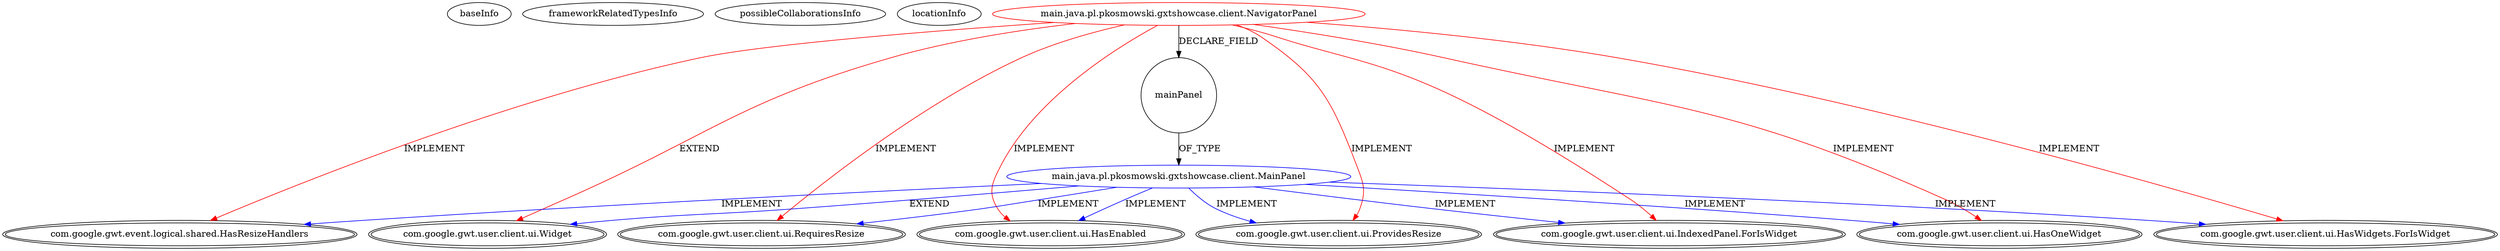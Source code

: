 digraph {
baseInfo[graphId=3406,category="extension_graph",isAnonymous=false,possibleRelation=true]
frameworkRelatedTypesInfo[0="com.google.gwt.user.client.ui.Widget",1="com.google.gwt.event.logical.shared.HasResizeHandlers",2="com.google.gwt.user.client.ui.HasEnabled",3="com.google.gwt.user.client.ui.HasWidgets.ForIsWidget",4="com.google.gwt.user.client.ui.IndexedPanel.ForIsWidget",5="com.google.gwt.user.client.ui.RequiresResize",6="com.google.gwt.user.client.ui.ProvidesResize",7="com.google.gwt.user.client.ui.HasOneWidget"]
possibleCollaborationsInfo[0="3406~FIELD_DECLARATION-~com.google.gwt.user.client.ui.Widget com.google.gwt.event.logical.shared.HasResizeHandlers com.google.gwt.user.client.ui.HasEnabled com.google.gwt.user.client.ui.HasWidgets.ForIsWidget com.google.gwt.user.client.ui.IndexedPanel.ForIsWidget com.google.gwt.user.client.ui.RequiresResize com.google.gwt.user.client.ui.ProvidesResize com.google.gwt.user.client.ui.HasOneWidget ~com.google.gwt.user.client.ui.Widget com.google.gwt.event.logical.shared.HasResizeHandlers com.google.gwt.user.client.ui.HasEnabled com.google.gwt.user.client.ui.HasWidgets.ForIsWidget com.google.gwt.user.client.ui.IndexedPanel.ForIsWidget com.google.gwt.user.client.ui.RequiresResize com.google.gwt.user.client.ui.ProvidesResize com.google.gwt.user.client.ui.HasOneWidget ~false~false"]
locationInfo[projectName="kospiotr-gwt-layout-designer",filePath="/kospiotr-gwt-layout-designer/gwt-layout-designer-master/src/main/java/pl/pkosmowski/gxtshowcase/client/NavigatorPanel.java",contextSignature="NavigatorPanel",graphId="3406"]
0[label="main.java.pl.pkosmowski.gxtshowcase.client.NavigatorPanel",vertexType="ROOT_CLIENT_CLASS_DECLARATION",isFrameworkType=false,color=red]
1[label="com.google.gwt.user.client.ui.Widget",vertexType="FRAMEWORK_CLASS_TYPE",isFrameworkType=true,peripheries=2]
2[label="com.google.gwt.event.logical.shared.HasResizeHandlers",vertexType="FRAMEWORK_INTERFACE_TYPE",isFrameworkType=true,peripheries=2]
3[label="com.google.gwt.user.client.ui.HasEnabled",vertexType="FRAMEWORK_INTERFACE_TYPE",isFrameworkType=true,peripheries=2]
4[label="com.google.gwt.user.client.ui.HasWidgets.ForIsWidget",vertexType="FRAMEWORK_INTERFACE_TYPE",isFrameworkType=true,peripheries=2]
5[label="com.google.gwt.user.client.ui.IndexedPanel.ForIsWidget",vertexType="FRAMEWORK_INTERFACE_TYPE",isFrameworkType=true,peripheries=2]
6[label="com.google.gwt.user.client.ui.RequiresResize",vertexType="FRAMEWORK_INTERFACE_TYPE",isFrameworkType=true,peripheries=2]
7[label="com.google.gwt.user.client.ui.ProvidesResize",vertexType="FRAMEWORK_INTERFACE_TYPE",isFrameworkType=true,peripheries=2]
8[label="com.google.gwt.user.client.ui.HasOneWidget",vertexType="FRAMEWORK_INTERFACE_TYPE",isFrameworkType=true,peripheries=2]
9[label="mainPanel",vertexType="FIELD_DECLARATION",isFrameworkType=false,shape=circle]
10[label="main.java.pl.pkosmowski.gxtshowcase.client.MainPanel",vertexType="REFERENCE_CLIENT_CLASS_DECLARATION",isFrameworkType=false,color=blue]
0->1[label="EXTEND",color=red]
0->2[label="IMPLEMENT",color=red]
0->3[label="IMPLEMENT",color=red]
0->4[label="IMPLEMENT",color=red]
0->5[label="IMPLEMENT",color=red]
0->6[label="IMPLEMENT",color=red]
0->7[label="IMPLEMENT",color=red]
0->8[label="IMPLEMENT",color=red]
0->9[label="DECLARE_FIELD"]
10->1[label="EXTEND",color=blue]
10->2[label="IMPLEMENT",color=blue]
10->3[label="IMPLEMENT",color=blue]
10->4[label="IMPLEMENT",color=blue]
10->5[label="IMPLEMENT",color=blue]
10->6[label="IMPLEMENT",color=blue]
10->7[label="IMPLEMENT",color=blue]
10->8[label="IMPLEMENT",color=blue]
9->10[label="OF_TYPE"]
}
